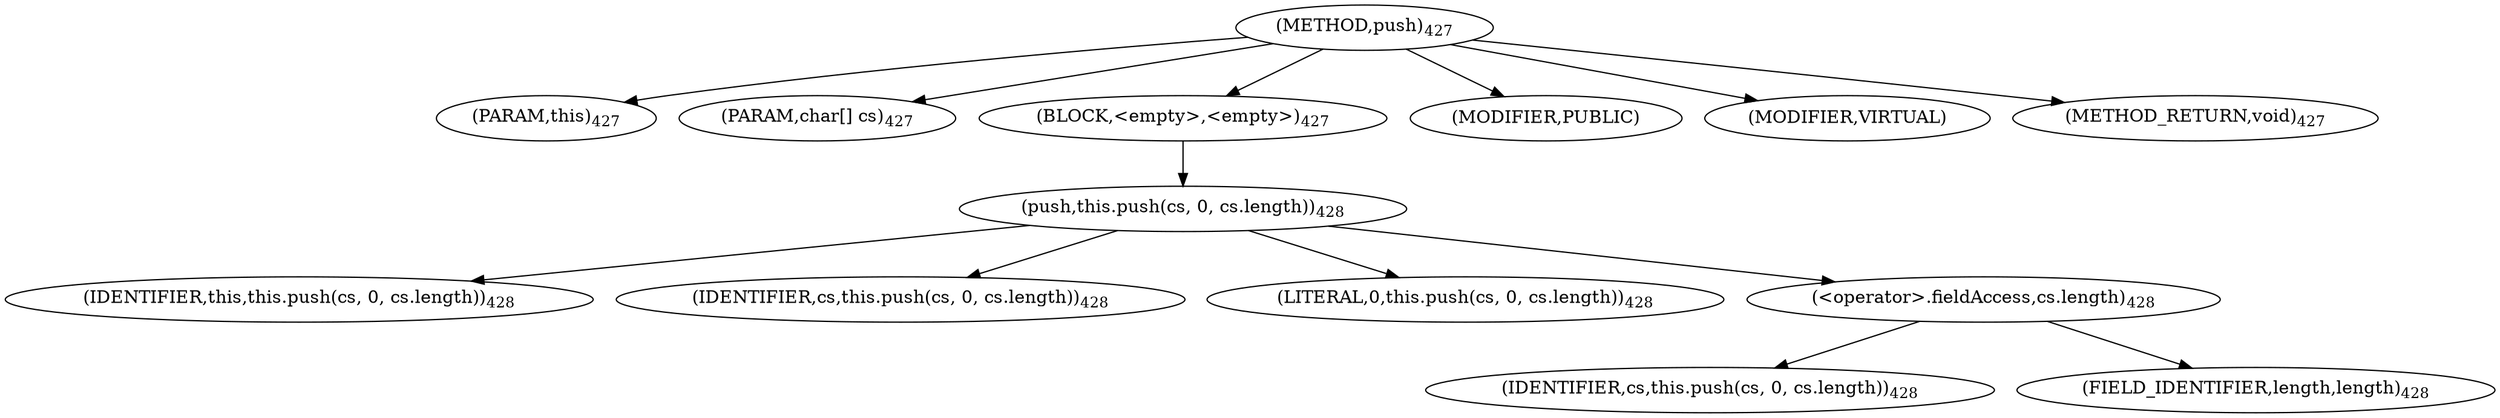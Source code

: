 digraph "push" {  
"827" [label = <(METHOD,push)<SUB>427</SUB>> ]
"38" [label = <(PARAM,this)<SUB>427</SUB>> ]
"828" [label = <(PARAM,char[] cs)<SUB>427</SUB>> ]
"829" [label = <(BLOCK,&lt;empty&gt;,&lt;empty&gt;)<SUB>427</SUB>> ]
"830" [label = <(push,this.push(cs, 0, cs.length))<SUB>428</SUB>> ]
"37" [label = <(IDENTIFIER,this,this.push(cs, 0, cs.length))<SUB>428</SUB>> ]
"831" [label = <(IDENTIFIER,cs,this.push(cs, 0, cs.length))<SUB>428</SUB>> ]
"832" [label = <(LITERAL,0,this.push(cs, 0, cs.length))<SUB>428</SUB>> ]
"833" [label = <(&lt;operator&gt;.fieldAccess,cs.length)<SUB>428</SUB>> ]
"834" [label = <(IDENTIFIER,cs,this.push(cs, 0, cs.length))<SUB>428</SUB>> ]
"835" [label = <(FIELD_IDENTIFIER,length,length)<SUB>428</SUB>> ]
"836" [label = <(MODIFIER,PUBLIC)> ]
"837" [label = <(MODIFIER,VIRTUAL)> ]
"838" [label = <(METHOD_RETURN,void)<SUB>427</SUB>> ]
  "827" -> "38" 
  "827" -> "828" 
  "827" -> "829" 
  "827" -> "836" 
  "827" -> "837" 
  "827" -> "838" 
  "829" -> "830" 
  "830" -> "37" 
  "830" -> "831" 
  "830" -> "832" 
  "830" -> "833" 
  "833" -> "834" 
  "833" -> "835" 
}
